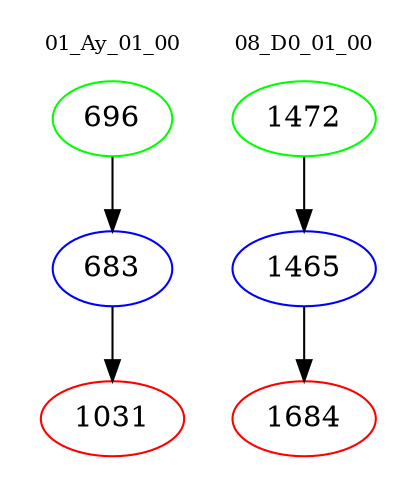 digraph{
subgraph cluster_0 {
color = white
label = "01_Ay_01_00";
fontsize=10;
T0_696 [label="696", color="green"]
T0_696 -> T0_683 [color="black"]
T0_683 [label="683", color="blue"]
T0_683 -> T0_1031 [color="black"]
T0_1031 [label="1031", color="red"]
}
subgraph cluster_1 {
color = white
label = "08_D0_01_00";
fontsize=10;
T1_1472 [label="1472", color="green"]
T1_1472 -> T1_1465 [color="black"]
T1_1465 [label="1465", color="blue"]
T1_1465 -> T1_1684 [color="black"]
T1_1684 [label="1684", color="red"]
}
}
